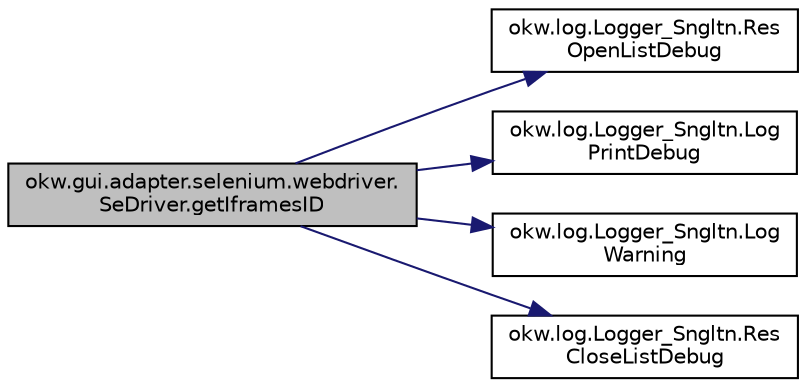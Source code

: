 digraph "okw.gui.adapter.selenium.webdriver.SeDriver.getIframesID"
{
 // INTERACTIVE_SVG=YES
 // LATEX_PDF_SIZE
  edge [fontname="Helvetica",fontsize="10",labelfontname="Helvetica",labelfontsize="10"];
  node [fontname="Helvetica",fontsize="10",shape=record];
  rankdir="LR";
  Node146 [label="okw.gui.adapter.selenium.webdriver.\lSeDriver.getIframesID",height=0.2,width=0.4,color="black", fillcolor="grey75", style="filled", fontcolor="black",tooltip="Ermittelt alle iFrames im aktuellen HTML und erstellt eine liste der iFrame-ID´s."];
  Node146 -> Node147 [color="midnightblue",fontsize="10",style="solid",fontname="Helvetica"];
  Node147 [label="okw.log.Logger_Sngltn.Res\lOpenListDebug",height=0.2,width=0.4,color="black", fillcolor="white", style="filled",URL="$classokw_1_1log_1_1_logger___sngltn.html#a7e6a606dd7ab49b10e070736e7e9c854",tooltip="Erzeugt eine hierachische Log-Ebene in der Ergenbniss-Ausgabe."];
  Node146 -> Node148 [color="midnightblue",fontsize="10",style="solid",fontname="Helvetica"];
  Node148 [label="okw.log.Logger_Sngltn.Log\lPrintDebug",height=0.2,width=0.4,color="black", fillcolor="white", style="filled",URL="$classokw_1_1log_1_1_logger___sngltn.html#a313f97c79ba4662d9daaf7f537dd02f4",tooltip="Loggt eine Nachricht."];
  Node146 -> Node149 [color="midnightblue",fontsize="10",style="solid",fontname="Helvetica"];
  Node149 [label="okw.log.Logger_Sngltn.Log\lWarning",height=0.2,width=0.4,color="black", fillcolor="white", style="filled",URL="$classokw_1_1log_1_1_logger___sngltn.html#a2c15e9b2cd0c6266f4c67b8cb00d92e5",tooltip="LogWarning Function: Logs a warning to the results file."];
  Node146 -> Node150 [color="midnightblue",fontsize="10",style="solid",fontname="Helvetica"];
  Node150 [label="okw.log.Logger_Sngltn.Res\lCloseListDebug",height=0.2,width=0.4,color="black", fillcolor="white", style="filled",URL="$classokw_1_1log_1_1_logger___sngltn.html#abfcdbe2bdf7ed25188c9c630b7cd358e",tooltip="Closes a hierarchical level in the results file that was opened with ResOpenList."];
}
